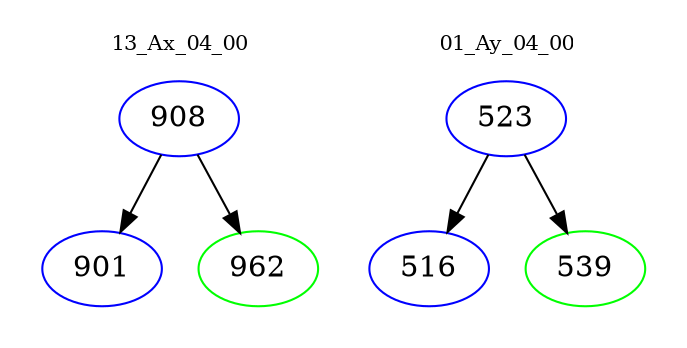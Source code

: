 digraph{
subgraph cluster_0 {
color = white
label = "13_Ax_04_00";
fontsize=10;
T0_908 [label="908", color="blue"]
T0_908 -> T0_901 [color="black"]
T0_901 [label="901", color="blue"]
T0_908 -> T0_962 [color="black"]
T0_962 [label="962", color="green"]
}
subgraph cluster_1 {
color = white
label = "01_Ay_04_00";
fontsize=10;
T1_523 [label="523", color="blue"]
T1_523 -> T1_516 [color="black"]
T1_516 [label="516", color="blue"]
T1_523 -> T1_539 [color="black"]
T1_539 [label="539", color="green"]
}
}
